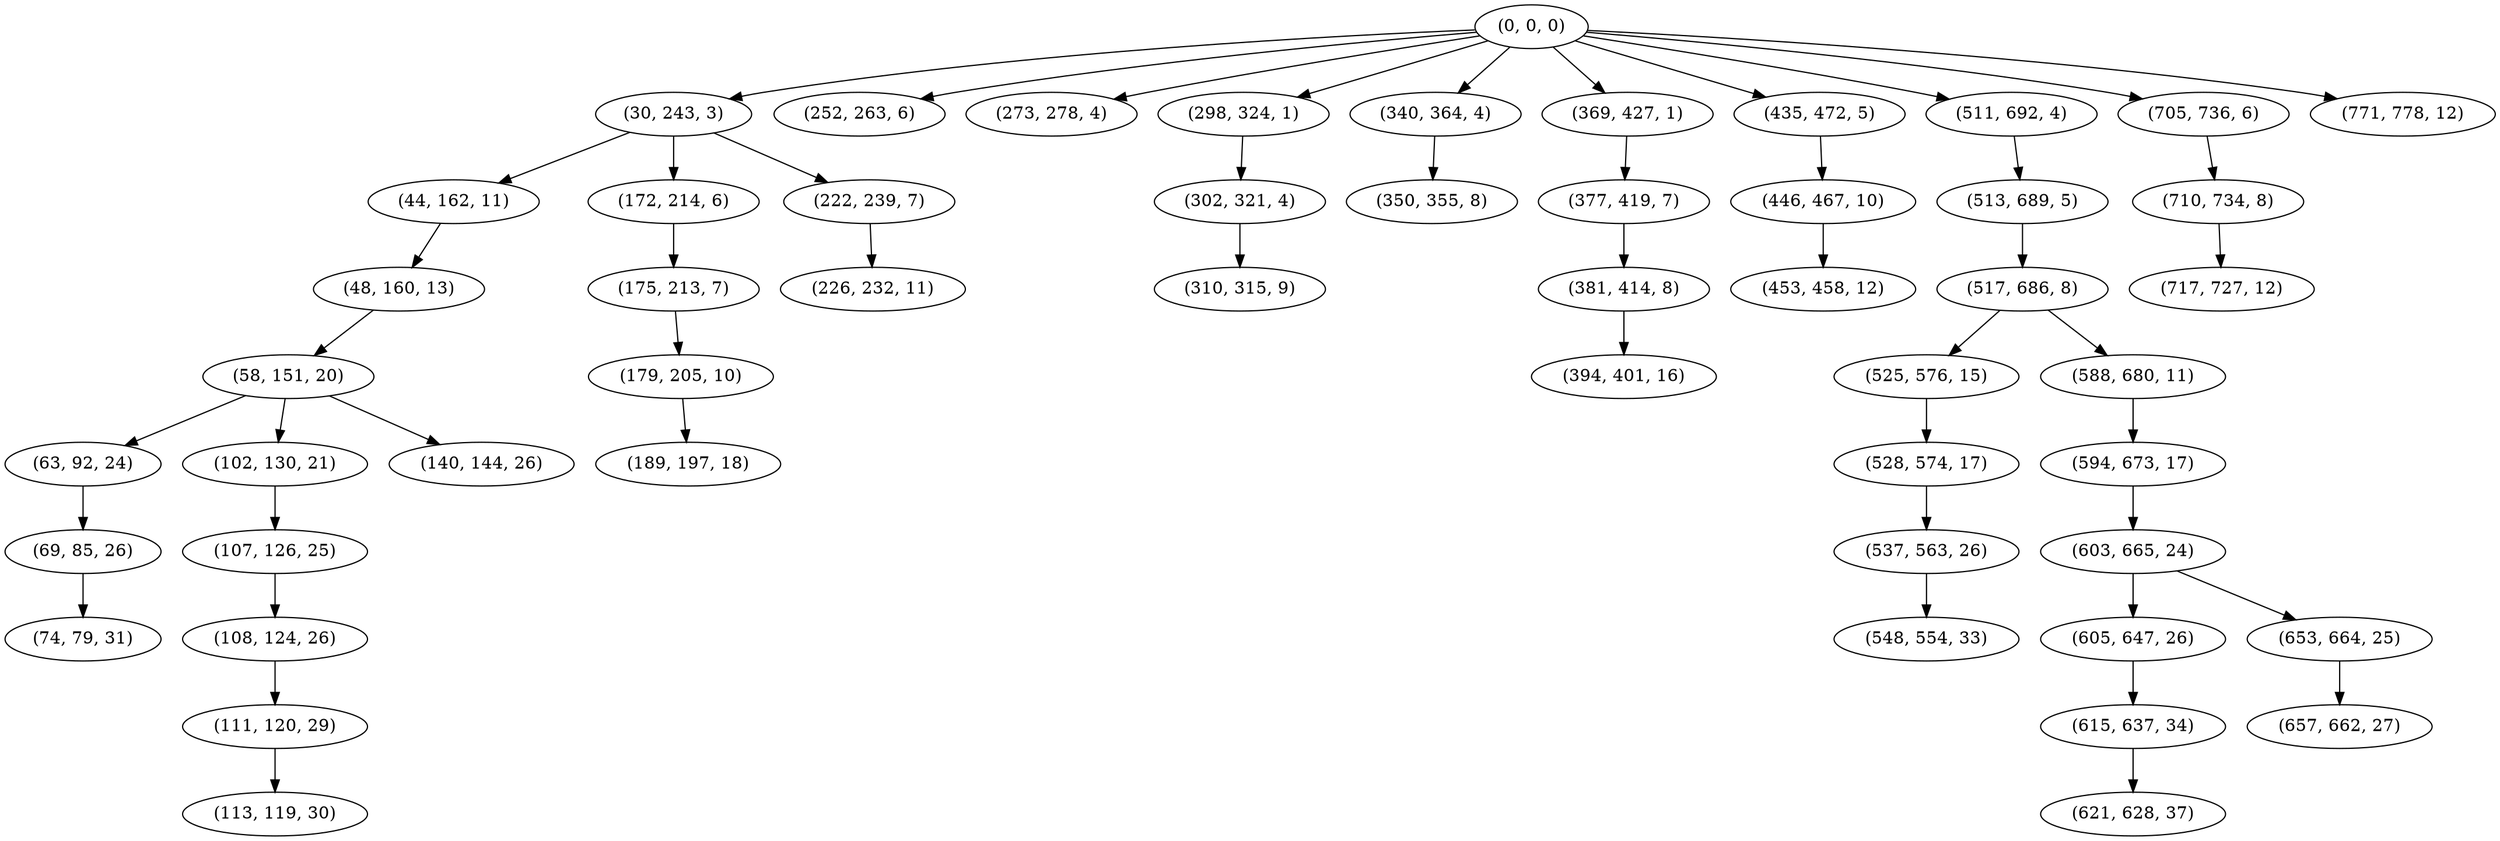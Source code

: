 digraph tree {
    "(0, 0, 0)";
    "(30, 243, 3)";
    "(44, 162, 11)";
    "(48, 160, 13)";
    "(58, 151, 20)";
    "(63, 92, 24)";
    "(69, 85, 26)";
    "(74, 79, 31)";
    "(102, 130, 21)";
    "(107, 126, 25)";
    "(108, 124, 26)";
    "(111, 120, 29)";
    "(113, 119, 30)";
    "(140, 144, 26)";
    "(172, 214, 6)";
    "(175, 213, 7)";
    "(179, 205, 10)";
    "(189, 197, 18)";
    "(222, 239, 7)";
    "(226, 232, 11)";
    "(252, 263, 6)";
    "(273, 278, 4)";
    "(298, 324, 1)";
    "(302, 321, 4)";
    "(310, 315, 9)";
    "(340, 364, 4)";
    "(350, 355, 8)";
    "(369, 427, 1)";
    "(377, 419, 7)";
    "(381, 414, 8)";
    "(394, 401, 16)";
    "(435, 472, 5)";
    "(446, 467, 10)";
    "(453, 458, 12)";
    "(511, 692, 4)";
    "(513, 689, 5)";
    "(517, 686, 8)";
    "(525, 576, 15)";
    "(528, 574, 17)";
    "(537, 563, 26)";
    "(548, 554, 33)";
    "(588, 680, 11)";
    "(594, 673, 17)";
    "(603, 665, 24)";
    "(605, 647, 26)";
    "(615, 637, 34)";
    "(621, 628, 37)";
    "(653, 664, 25)";
    "(657, 662, 27)";
    "(705, 736, 6)";
    "(710, 734, 8)";
    "(717, 727, 12)";
    "(771, 778, 12)";
    "(0, 0, 0)" -> "(30, 243, 3)";
    "(0, 0, 0)" -> "(252, 263, 6)";
    "(0, 0, 0)" -> "(273, 278, 4)";
    "(0, 0, 0)" -> "(298, 324, 1)";
    "(0, 0, 0)" -> "(340, 364, 4)";
    "(0, 0, 0)" -> "(369, 427, 1)";
    "(0, 0, 0)" -> "(435, 472, 5)";
    "(0, 0, 0)" -> "(511, 692, 4)";
    "(0, 0, 0)" -> "(705, 736, 6)";
    "(0, 0, 0)" -> "(771, 778, 12)";
    "(30, 243, 3)" -> "(44, 162, 11)";
    "(30, 243, 3)" -> "(172, 214, 6)";
    "(30, 243, 3)" -> "(222, 239, 7)";
    "(44, 162, 11)" -> "(48, 160, 13)";
    "(48, 160, 13)" -> "(58, 151, 20)";
    "(58, 151, 20)" -> "(63, 92, 24)";
    "(58, 151, 20)" -> "(102, 130, 21)";
    "(58, 151, 20)" -> "(140, 144, 26)";
    "(63, 92, 24)" -> "(69, 85, 26)";
    "(69, 85, 26)" -> "(74, 79, 31)";
    "(102, 130, 21)" -> "(107, 126, 25)";
    "(107, 126, 25)" -> "(108, 124, 26)";
    "(108, 124, 26)" -> "(111, 120, 29)";
    "(111, 120, 29)" -> "(113, 119, 30)";
    "(172, 214, 6)" -> "(175, 213, 7)";
    "(175, 213, 7)" -> "(179, 205, 10)";
    "(179, 205, 10)" -> "(189, 197, 18)";
    "(222, 239, 7)" -> "(226, 232, 11)";
    "(298, 324, 1)" -> "(302, 321, 4)";
    "(302, 321, 4)" -> "(310, 315, 9)";
    "(340, 364, 4)" -> "(350, 355, 8)";
    "(369, 427, 1)" -> "(377, 419, 7)";
    "(377, 419, 7)" -> "(381, 414, 8)";
    "(381, 414, 8)" -> "(394, 401, 16)";
    "(435, 472, 5)" -> "(446, 467, 10)";
    "(446, 467, 10)" -> "(453, 458, 12)";
    "(511, 692, 4)" -> "(513, 689, 5)";
    "(513, 689, 5)" -> "(517, 686, 8)";
    "(517, 686, 8)" -> "(525, 576, 15)";
    "(517, 686, 8)" -> "(588, 680, 11)";
    "(525, 576, 15)" -> "(528, 574, 17)";
    "(528, 574, 17)" -> "(537, 563, 26)";
    "(537, 563, 26)" -> "(548, 554, 33)";
    "(588, 680, 11)" -> "(594, 673, 17)";
    "(594, 673, 17)" -> "(603, 665, 24)";
    "(603, 665, 24)" -> "(605, 647, 26)";
    "(603, 665, 24)" -> "(653, 664, 25)";
    "(605, 647, 26)" -> "(615, 637, 34)";
    "(615, 637, 34)" -> "(621, 628, 37)";
    "(653, 664, 25)" -> "(657, 662, 27)";
    "(705, 736, 6)" -> "(710, 734, 8)";
    "(710, 734, 8)" -> "(717, 727, 12)";
}
